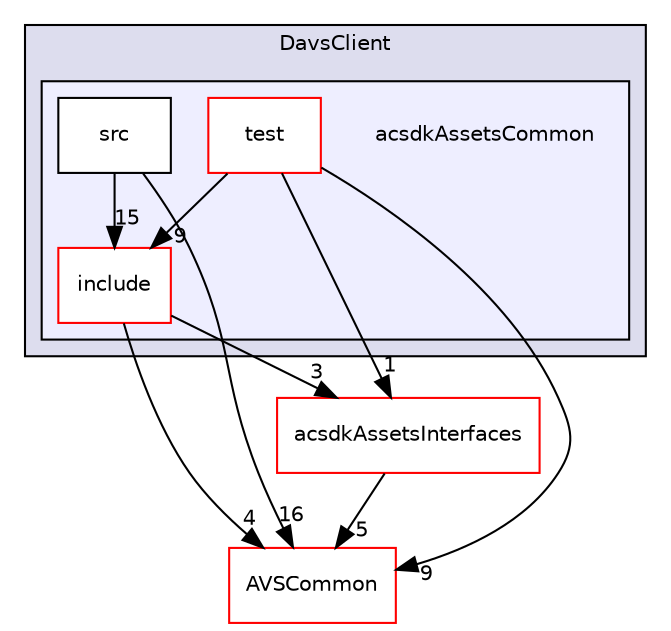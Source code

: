 digraph "/workplace/avs-device-sdk/capabilities/DavsClient/acsdkAssetsCommon" {
  compound=true
  node [ fontsize="10", fontname="Helvetica"];
  edge [ labelfontsize="10", labelfontname="Helvetica"];
  subgraph clusterdir_de622777c97862544df14465483f72cc {
    graph [ bgcolor="#ddddee", pencolor="black", label="DavsClient" fontname="Helvetica", fontsize="10", URL="dir_de622777c97862544df14465483f72cc.html"]
  subgraph clusterdir_9ac36c82d2435d2d600b1e14a3fa40c5 {
    graph [ bgcolor="#eeeeff", pencolor="black", label="" URL="dir_9ac36c82d2435d2d600b1e14a3fa40c5.html"];
    dir_9ac36c82d2435d2d600b1e14a3fa40c5 [shape=plaintext label="acsdkAssetsCommon"];
    dir_df9731b29812fe2ffecebcf306a67727 [shape=box label="include" color="red" fillcolor="white" style="filled" URL="dir_df9731b29812fe2ffecebcf306a67727.html"];
    dir_19f3d713f7c8fc23983afbd2406d91de [shape=box label="src" color="black" fillcolor="white" style="filled" URL="dir_19f3d713f7c8fc23983afbd2406d91de.html"];
    dir_9c5bd6bc28e060765188943724eacfbe [shape=box label="test" color="red" fillcolor="white" style="filled" URL="dir_9c5bd6bc28e060765188943724eacfbe.html"];
  }
  }
  dir_14afe551169e5fce2b1e13ac06c3b317 [shape=box label="acsdkAssetsInterfaces" fillcolor="white" style="filled" color="red" URL="dir_14afe551169e5fce2b1e13ac06c3b317.html"];
  dir_13e65effb2bde530b17b3d5eefcd0266 [shape=box label="AVSCommon" fillcolor="white" style="filled" color="red" URL="dir_13e65effb2bde530b17b3d5eefcd0266.html"];
  dir_9c5bd6bc28e060765188943724eacfbe->dir_14afe551169e5fce2b1e13ac06c3b317 [headlabel="1", labeldistance=1.5 headhref="dir_000337_000231.html"];
  dir_9c5bd6bc28e060765188943724eacfbe->dir_df9731b29812fe2ffecebcf306a67727 [headlabel="9", labeldistance=1.5 headhref="dir_000337_000331.html"];
  dir_9c5bd6bc28e060765188943724eacfbe->dir_13e65effb2bde530b17b3d5eefcd0266 [headlabel="9", labeldistance=1.5 headhref="dir_000337_000017.html"];
  dir_14afe551169e5fce2b1e13ac06c3b317->dir_13e65effb2bde530b17b3d5eefcd0266 [headlabel="5", labeldistance=1.5 headhref="dir_000231_000017.html"];
  dir_df9731b29812fe2ffecebcf306a67727->dir_14afe551169e5fce2b1e13ac06c3b317 [headlabel="3", labeldistance=1.5 headhref="dir_000331_000231.html"];
  dir_df9731b29812fe2ffecebcf306a67727->dir_13e65effb2bde530b17b3d5eefcd0266 [headlabel="4", labeldistance=1.5 headhref="dir_000331_000017.html"];
  dir_19f3d713f7c8fc23983afbd2406d91de->dir_df9731b29812fe2ffecebcf306a67727 [headlabel="15", labeldistance=1.5 headhref="dir_000336_000331.html"];
  dir_19f3d713f7c8fc23983afbd2406d91de->dir_13e65effb2bde530b17b3d5eefcd0266 [headlabel="16", labeldistance=1.5 headhref="dir_000336_000017.html"];
}
